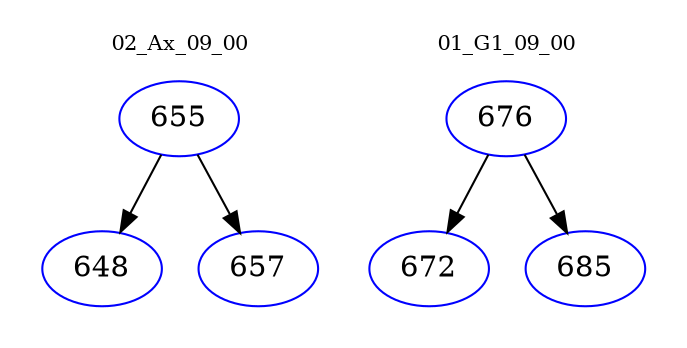 digraph{
subgraph cluster_0 {
color = white
label = "02_Ax_09_00";
fontsize=10;
T0_655 [label="655", color="blue"]
T0_655 -> T0_648 [color="black"]
T0_648 [label="648", color="blue"]
T0_655 -> T0_657 [color="black"]
T0_657 [label="657", color="blue"]
}
subgraph cluster_1 {
color = white
label = "01_G1_09_00";
fontsize=10;
T1_676 [label="676", color="blue"]
T1_676 -> T1_672 [color="black"]
T1_672 [label="672", color="blue"]
T1_676 -> T1_685 [color="black"]
T1_685 [label="685", color="blue"]
}
}
